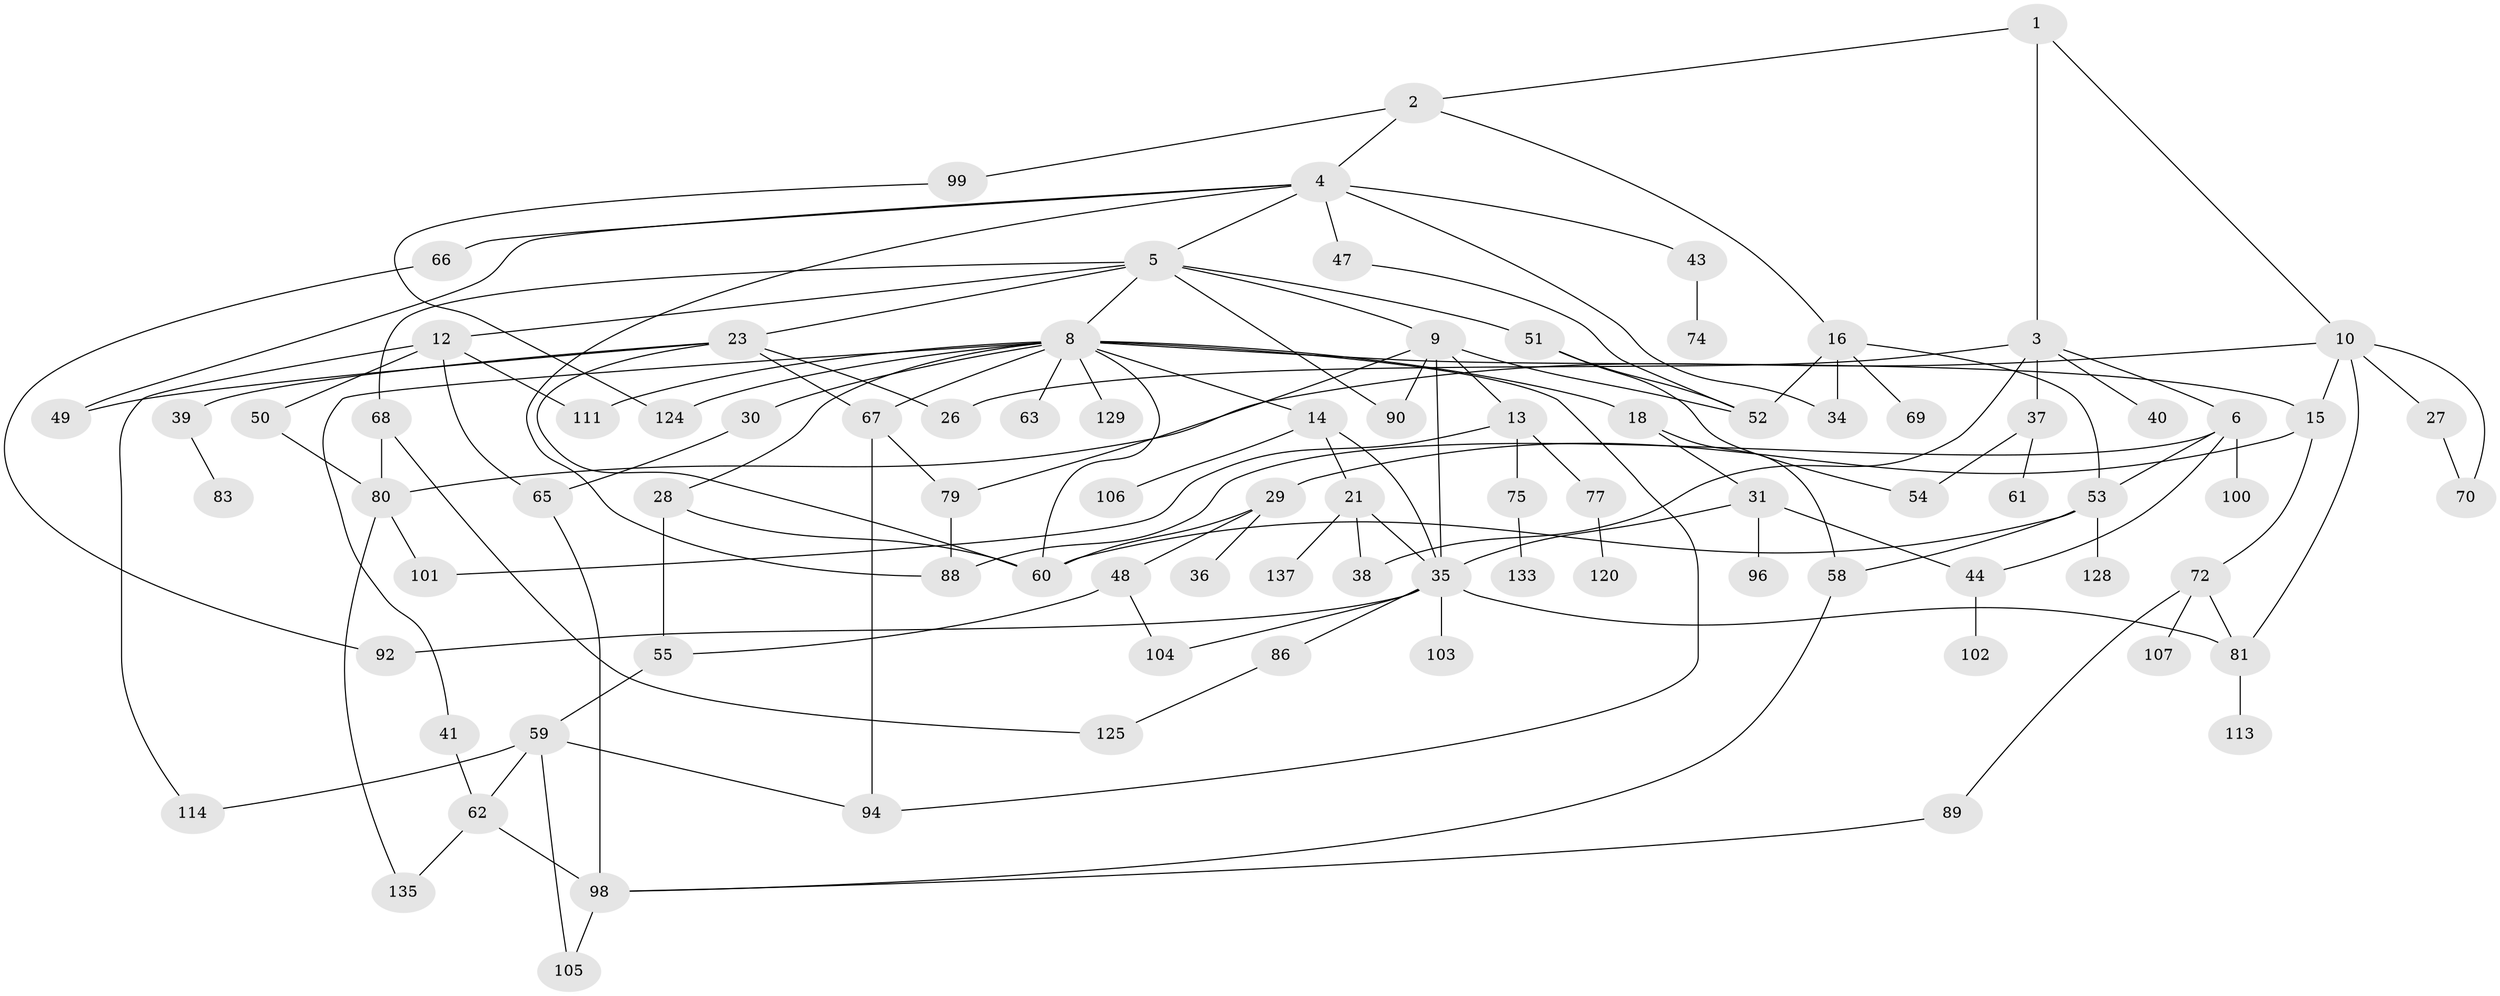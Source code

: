 // Generated by graph-tools (version 1.1) at 2025/23/03/03/25 07:23:34]
// undirected, 90 vertices, 135 edges
graph export_dot {
graph [start="1"]
  node [color=gray90,style=filled];
  1 [super="+25"];
  2 [super="+22"];
  3 [super="+32"];
  4 [super="+17"];
  5 [super="+7"];
  6 [super="+19"];
  8 [super="+11"];
  9 [super="+45"];
  10;
  12 [super="+57"];
  13 [super="+46"];
  14 [super="+20"];
  15;
  16 [super="+123"];
  18 [super="+33"];
  21 [super="+82"];
  23 [super="+24"];
  26;
  27 [super="+78"];
  28 [super="+117"];
  29;
  30;
  31 [super="+85"];
  34;
  35 [super="+127"];
  36 [super="+76"];
  37 [super="+73"];
  38 [super="+42"];
  39;
  40;
  41;
  43 [super="+132"];
  44;
  47;
  48;
  49;
  50 [super="+56"];
  51;
  52 [super="+115"];
  53 [super="+95"];
  54 [super="+126"];
  55;
  58 [super="+64"];
  59 [super="+91"];
  60 [super="+130"];
  61;
  62 [super="+116"];
  63 [super="+84"];
  65 [super="+87"];
  66;
  67 [super="+71"];
  68 [super="+131"];
  69;
  70 [super="+110"];
  72 [super="+93"];
  74;
  75 [super="+118"];
  77;
  79 [super="+122"];
  80 [super="+97"];
  81 [super="+112"];
  83;
  86 [super="+108"];
  88;
  89;
  90;
  92 [super="+109"];
  94;
  96 [super="+119"];
  98 [super="+136"];
  99;
  100;
  101 [super="+134"];
  102;
  103;
  104;
  105;
  106;
  107 [super="+121"];
  111;
  113;
  114;
  120;
  124;
  125;
  128;
  129;
  133;
  135;
  137;
  1 -- 2;
  1 -- 3;
  1 -- 10;
  2 -- 4;
  2 -- 16;
  2 -- 99;
  3 -- 6;
  3 -- 26;
  3 -- 38;
  3 -- 40;
  3 -- 37;
  4 -- 5;
  4 -- 34;
  4 -- 47;
  4 -- 49;
  4 -- 66;
  4 -- 88;
  4 -- 43;
  5 -- 23;
  5 -- 51;
  5 -- 68;
  5 -- 8;
  5 -- 9;
  5 -- 90;
  5 -- 12;
  6 -- 53;
  6 -- 88;
  6 -- 100;
  6 -- 44;
  8 -- 15;
  8 -- 30;
  8 -- 63;
  8 -- 94;
  8 -- 129;
  8 -- 41;
  8 -- 28;
  8 -- 14;
  8 -- 111;
  8 -- 124;
  8 -- 18;
  8 -- 60;
  8 -- 67;
  9 -- 13;
  9 -- 52;
  9 -- 79;
  9 -- 90;
  9 -- 35;
  10 -- 27;
  10 -- 81;
  10 -- 15;
  10 -- 80;
  10 -- 70;
  12 -- 50;
  12 -- 111;
  12 -- 65;
  12 -- 114;
  13 -- 75;
  13 -- 101;
  13 -- 77;
  14 -- 106;
  14 -- 35;
  14 -- 21;
  15 -- 29;
  15 -- 72;
  16 -- 69;
  16 -- 52;
  16 -- 34;
  16 -- 53;
  18 -- 31;
  18 -- 58;
  21 -- 35;
  21 -- 38;
  21 -- 137;
  23 -- 39;
  23 -- 67;
  23 -- 26;
  23 -- 49;
  23 -- 60;
  27 -- 70;
  28 -- 60;
  28 -- 55;
  29 -- 36;
  29 -- 48;
  29 -- 60;
  30 -- 65;
  31 -- 96;
  31 -- 35;
  31 -- 44;
  35 -- 86;
  35 -- 103;
  35 -- 104;
  35 -- 92;
  35 -- 81;
  37 -- 54;
  37 -- 61;
  39 -- 83;
  41 -- 62;
  43 -- 74;
  44 -- 102;
  47 -- 52;
  48 -- 55;
  48 -- 104;
  50 -- 80;
  51 -- 52;
  51 -- 54;
  53 -- 128;
  53 -- 58;
  53 -- 60;
  55 -- 59;
  58 -- 98;
  59 -- 105;
  59 -- 94;
  59 -- 114;
  59 -- 62;
  62 -- 98;
  62 -- 135;
  65 -- 98;
  66 -- 92;
  67 -- 79;
  67 -- 94;
  68 -- 80;
  68 -- 125;
  72 -- 89;
  72 -- 107;
  72 -- 81;
  75 -- 133;
  77 -- 120;
  79 -- 88;
  80 -- 135;
  80 -- 101;
  81 -- 113;
  86 -- 125;
  89 -- 98;
  98 -- 105;
  99 -- 124;
}
